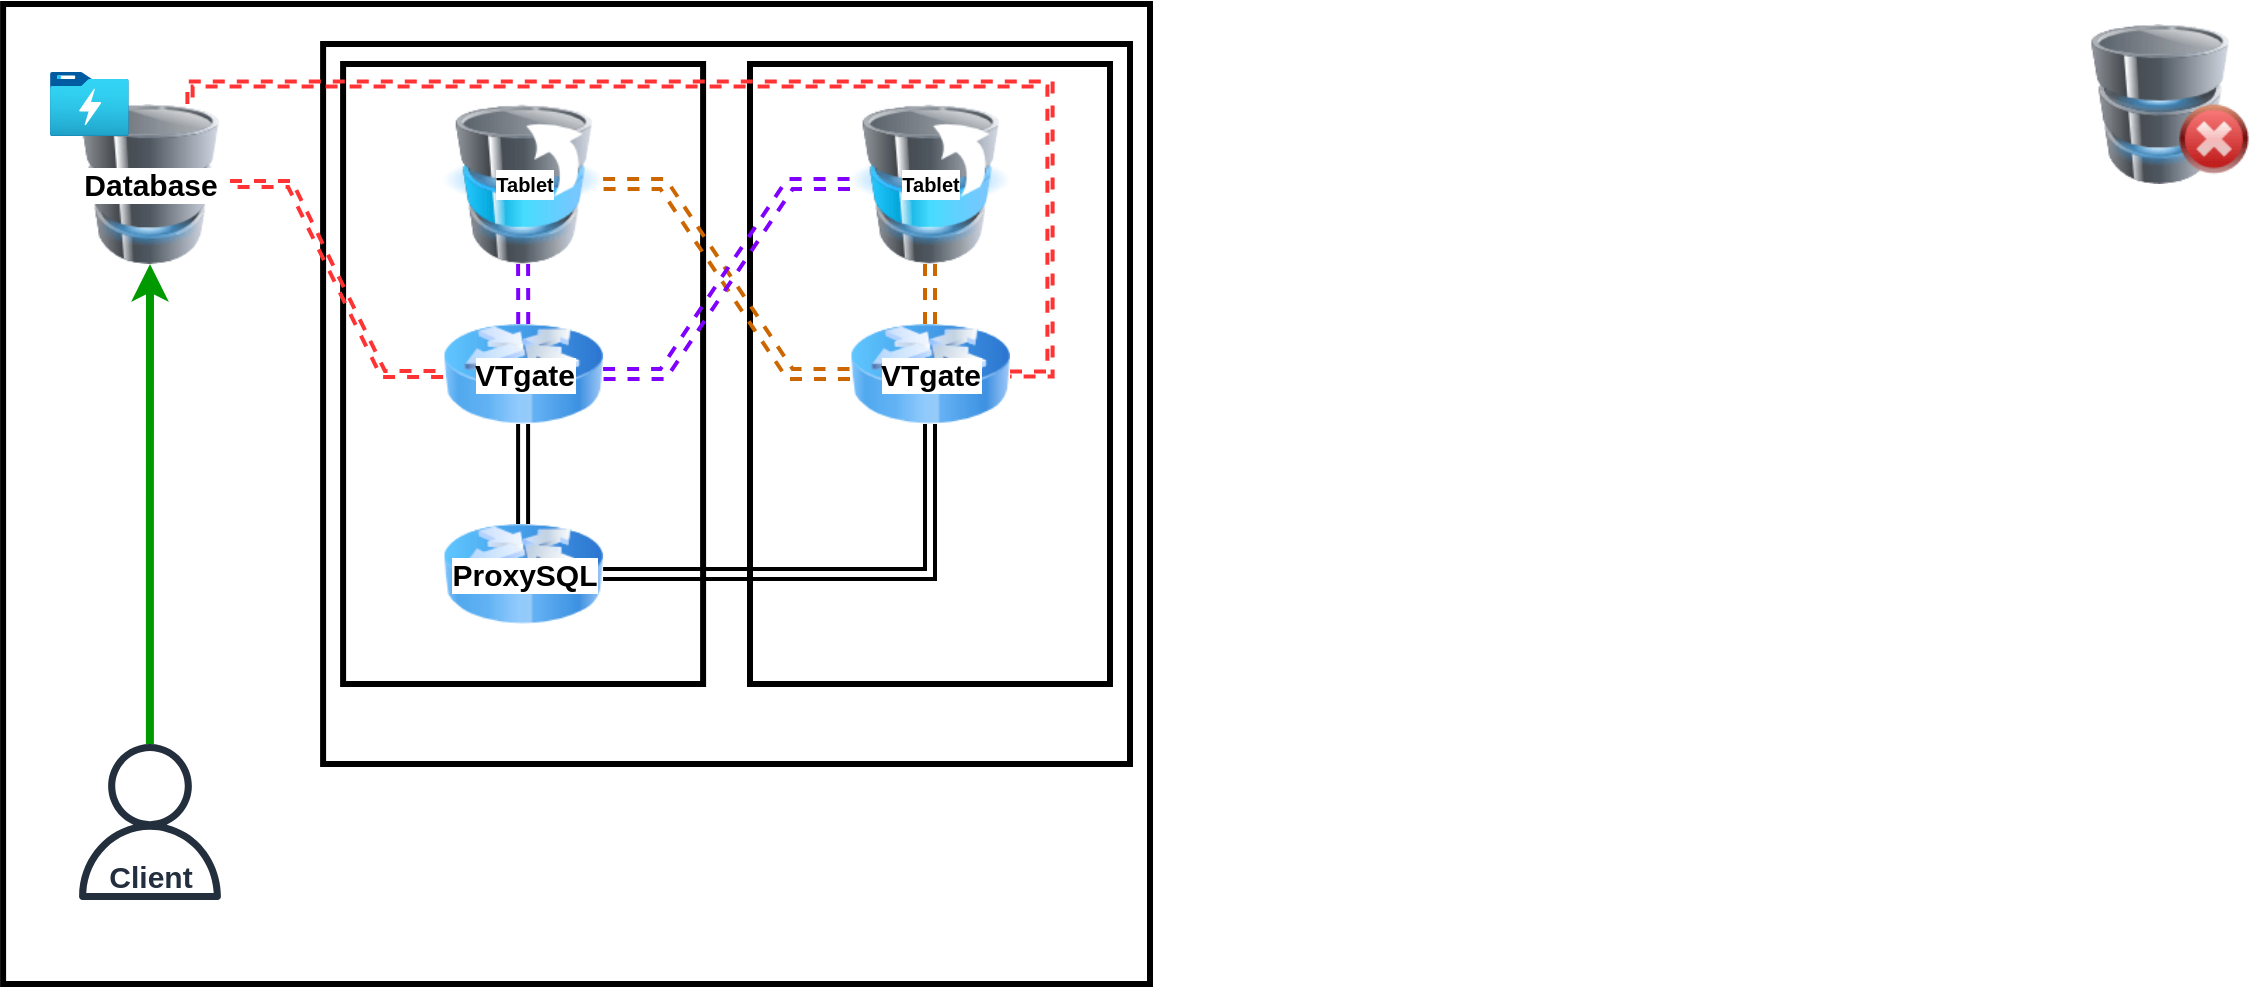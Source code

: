 <mxfile version="20.1.2" type="github">
  <diagram id="9BdMsLkU8Zgg45S-l3AG" name="Page-1">
    <mxGraphModel dx="1673" dy="916" grid="1" gridSize="10" guides="1" tooltips="1" connect="1" arrows="1" fold="1" page="1" pageScale="1" pageWidth="850" pageHeight="1100" math="0" shadow="0">
      <root>
        <mxCell id="0" />
        <mxCell id="1" parent="0" />
        <mxCell id="unPgOO0Kqpbeg21F9F0o-15" value="" style="rounded=0;whiteSpace=wrap;html=1;strokeWidth=3;" vertex="1" parent="1">
          <mxGeometry x="16.55" y="20" width="573.45" height="490" as="geometry" />
        </mxCell>
        <mxCell id="unPgOO0Kqpbeg21F9F0o-14" value="" style="rounded=0;whiteSpace=wrap;html=1;strokeWidth=3;" vertex="1" parent="1">
          <mxGeometry x="176.55" y="40" width="403.45" height="360" as="geometry" />
        </mxCell>
        <mxCell id="unPgOO0Kqpbeg21F9F0o-18" value="" style="rounded=0;whiteSpace=wrap;html=1;strokeWidth=3;" vertex="1" parent="1">
          <mxGeometry x="186.55" y="50" width="180" height="310" as="geometry" />
        </mxCell>
        <mxCell id="unPgOO0Kqpbeg21F9F0o-1" value="&lt;font style=&quot;font-size: 15px;&quot;&gt;Database&lt;/font&gt;" style="image;html=1;image=img/lib/clip_art/computers/Database_128x128.png;labelPosition=center;verticalLabelPosition=middle;align=center;verticalAlign=middle;fontStyle=1" vertex="1" parent="1">
          <mxGeometry x="50" y="70" width="80" height="80" as="geometry" />
        </mxCell>
        <mxCell id="unPgOO0Kqpbeg21F9F0o-2" value="" style="image;html=1;image=img/lib/clip_art/computers/Database_Remove_128x128.png" vertex="1" parent="1">
          <mxGeometry x="1060" y="30" width="80" height="80" as="geometry" />
        </mxCell>
        <mxCell id="unPgOO0Kqpbeg21F9F0o-4" style="edgeStyle=orthogonalEdgeStyle;rounded=0;orthogonalLoop=1;jettySize=auto;html=1;entryX=0.5;entryY=1;entryDx=0;entryDy=0;strokeWidth=4;fillColor=#d5e8d4;strokeColor=#009900;" edge="1" parent="1" source="unPgOO0Kqpbeg21F9F0o-3" target="unPgOO0Kqpbeg21F9F0o-1">
          <mxGeometry relative="1" as="geometry" />
        </mxCell>
        <mxCell id="unPgOO0Kqpbeg21F9F0o-3" value="Client" style="sketch=0;outlineConnect=0;fontColor=#232F3E;gradientColor=none;fillColor=#232F3D;strokeColor=none;dashed=0;verticalLabelPosition=middle;verticalAlign=bottom;align=center;html=1;fontSize=15;fontStyle=1;aspect=fixed;pointerEvents=1;shape=mxgraph.aws4.user;labelPosition=center;" vertex="1" parent="1">
          <mxGeometry x="51" y="390" width="78" height="78" as="geometry" />
        </mxCell>
        <mxCell id="unPgOO0Kqpbeg21F9F0o-19" value="" style="rounded=0;whiteSpace=wrap;html=1;strokeWidth=3;" vertex="1" parent="1">
          <mxGeometry x="390" y="50" width="180" height="310" as="geometry" />
        </mxCell>
        <mxCell id="unPgOO0Kqpbeg21F9F0o-30" style="edgeStyle=entityRelationEdgeStyle;rounded=0;orthogonalLoop=1;jettySize=auto;html=1;fontSize=15;startArrow=none;startFill=0;strokeColor=#CC6600;strokeWidth=2;endArrow=none;endFill=0;dashed=1;shape=link;" edge="1" parent="1" source="unPgOO0Kqpbeg21F9F0o-5" target="unPgOO0Kqpbeg21F9F0o-21">
          <mxGeometry relative="1" as="geometry" />
        </mxCell>
        <mxCell id="unPgOO0Kqpbeg21F9F0o-5" value="&lt;font size=&quot;1&quot;&gt;Tablet&lt;/font&gt;" style="image;html=1;image=img/lib/clip_art/computers/Database_Move_Stack_128x128.png;labelPosition=center;verticalLabelPosition=middle;align=center;verticalAlign=middle;fontStyle=1" vertex="1" parent="1">
          <mxGeometry x="236.55" y="70" width="80" height="80" as="geometry" />
        </mxCell>
        <mxCell id="unPgOO0Kqpbeg21F9F0o-23" style="edgeStyle=orthogonalEdgeStyle;rounded=0;orthogonalLoop=1;jettySize=auto;html=1;entryX=0.5;entryY=1;entryDx=0;entryDy=0;fontSize=15;startArrow=none;startFill=0;strokeColor=#7F00FF;strokeWidth=2;endArrow=none;endFill=0;dashed=1;shape=link;" edge="1" parent="1" source="unPgOO0Kqpbeg21F9F0o-6" target="unPgOO0Kqpbeg21F9F0o-5">
          <mxGeometry relative="1" as="geometry" />
        </mxCell>
        <mxCell id="unPgOO0Kqpbeg21F9F0o-32" style="edgeStyle=entityRelationEdgeStyle;rounded=0;orthogonalLoop=1;jettySize=auto;html=1;fontSize=15;startArrow=none;startFill=0;strokeColor=#FF3333;strokeWidth=2;endArrow=none;endFill=0;shape=link;dashed=1;width=2;" edge="1" parent="1" source="unPgOO0Kqpbeg21F9F0o-6" target="unPgOO0Kqpbeg21F9F0o-1">
          <mxGeometry relative="1" as="geometry" />
        </mxCell>
        <mxCell id="unPgOO0Kqpbeg21F9F0o-6" value="VTgate" style="image;html=1;image=img/lib/clip_art/networking/Router_Icon_128x128.png;dashed=1;verticalAlign=middle;horizontal=1;labelPosition=center;verticalLabelPosition=middle;align=center;fontSize=15;fontStyle=1" vertex="1" parent="1">
          <mxGeometry x="236.55" y="180" width="80" height="50" as="geometry" />
        </mxCell>
        <mxCell id="unPgOO0Kqpbeg21F9F0o-10" value="" style="shape=image;html=1;verticalAlign=top;verticalLabelPosition=bottom;labelBackgroundColor=#ffffff;imageAspect=0;aspect=fixed;image=https://cdn3.iconfinder.com/data/icons/flat-actions-icons-9/792/Close_Icon_Dark-128.png;dashed=1;" vertex="1" parent="1">
          <mxGeometry x="1050" y="210" width="58" height="58" as="geometry" />
        </mxCell>
        <mxCell id="unPgOO0Kqpbeg21F9F0o-31" style="edgeStyle=entityRelationEdgeStyle;rounded=0;orthogonalLoop=1;jettySize=auto;html=1;entryX=1;entryY=0.5;entryDx=0;entryDy=0;fontSize=15;startArrow=none;startFill=0;strokeColor=#7F00FF;strokeWidth=2;endArrow=none;endFill=0;dashed=1;shape=link;" edge="1" parent="1" source="unPgOO0Kqpbeg21F9F0o-16" target="unPgOO0Kqpbeg21F9F0o-6">
          <mxGeometry relative="1" as="geometry" />
        </mxCell>
        <mxCell id="unPgOO0Kqpbeg21F9F0o-16" value="&lt;font size=&quot;1&quot;&gt;Tablet&lt;/font&gt;" style="image;html=1;image=img/lib/clip_art/computers/Database_Move_Stack_128x128.png;labelPosition=center;verticalLabelPosition=middle;align=center;verticalAlign=middle;fontStyle=1" vertex="1" parent="1">
          <mxGeometry x="440" y="70" width="80" height="80" as="geometry" />
        </mxCell>
        <mxCell id="unPgOO0Kqpbeg21F9F0o-24" style="edgeStyle=orthogonalEdgeStyle;rounded=0;orthogonalLoop=1;jettySize=auto;html=1;fontSize=15;startArrow=none;startFill=0;strokeColor=#CC6600;strokeWidth=2;endArrow=none;endFill=0;dashed=1;shape=link;" edge="1" parent="1" source="unPgOO0Kqpbeg21F9F0o-21" target="unPgOO0Kqpbeg21F9F0o-16">
          <mxGeometry relative="1" as="geometry" />
        </mxCell>
        <mxCell id="unPgOO0Kqpbeg21F9F0o-38" style="edgeStyle=orthogonalEdgeStyle;rounded=0;orthogonalLoop=1;jettySize=auto;html=1;entryX=0.75;entryY=0;entryDx=0;entryDy=0;fontSize=15;startArrow=none;startFill=0;endArrow=none;endFill=0;strokeColor=#FF3333;strokeWidth=2;shape=link;dashed=1;width=1.6;" edge="1" parent="1" source="unPgOO0Kqpbeg21F9F0o-21" target="unPgOO0Kqpbeg21F9F0o-1">
          <mxGeometry relative="1" as="geometry">
            <Array as="points">
              <mxPoint x="540" y="205" />
              <mxPoint x="540" y="60" />
              <mxPoint x="110" y="60" />
            </Array>
          </mxGeometry>
        </mxCell>
        <mxCell id="unPgOO0Kqpbeg21F9F0o-21" value="VTgate" style="image;html=1;image=img/lib/clip_art/networking/Router_Icon_128x128.png;dashed=1;verticalAlign=middle;horizontal=1;labelPosition=center;verticalLabelPosition=middle;align=center;fontSize=15;fontStyle=1" vertex="1" parent="1">
          <mxGeometry x="440" y="180" width="80" height="50" as="geometry" />
        </mxCell>
        <mxCell id="unPgOO0Kqpbeg21F9F0o-25" style="edgeStyle=orthogonalEdgeStyle;rounded=0;orthogonalLoop=1;jettySize=auto;html=1;entryX=0.5;entryY=1;entryDx=0;entryDy=0;fontSize=15;startArrow=classic;startFill=1;strokeColor=#000000;strokeWidth=2;endArrow=classic;endFill=1;shape=link;" edge="1" parent="1" source="unPgOO0Kqpbeg21F9F0o-22" target="unPgOO0Kqpbeg21F9F0o-6">
          <mxGeometry relative="1" as="geometry" />
        </mxCell>
        <mxCell id="unPgOO0Kqpbeg21F9F0o-26" style="edgeStyle=orthogonalEdgeStyle;rounded=0;orthogonalLoop=1;jettySize=auto;html=1;fontSize=15;startArrow=classic;startFill=1;strokeColor=#000000;strokeWidth=2;endArrow=classic;endFill=1;shape=link;" edge="1" parent="1" source="unPgOO0Kqpbeg21F9F0o-22" target="unPgOO0Kqpbeg21F9F0o-21">
          <mxGeometry relative="1" as="geometry" />
        </mxCell>
        <mxCell id="unPgOO0Kqpbeg21F9F0o-22" value="ProxySQL" style="image;html=1;image=img/lib/clip_art/networking/Router_Icon_128x128.png;dashed=1;verticalAlign=middle;horizontal=1;labelPosition=center;verticalLabelPosition=middle;align=center;fontSize=15;fontStyle=1" vertex="1" parent="1">
          <mxGeometry x="236.55" y="280" width="80" height="50" as="geometry" />
        </mxCell>
        <mxCell id="unPgOO0Kqpbeg21F9F0o-42" value="" style="aspect=fixed;html=1;points=[];align=center;image;fontSize=12;image=img/lib/azure2/storage/Data_Lake_Storage_Gen1.svg;labelBorderColor=none;strokeWidth=3;" vertex="1" parent="1">
          <mxGeometry x="40" y="54" width="39.38" height="32" as="geometry" />
        </mxCell>
      </root>
    </mxGraphModel>
  </diagram>
</mxfile>
